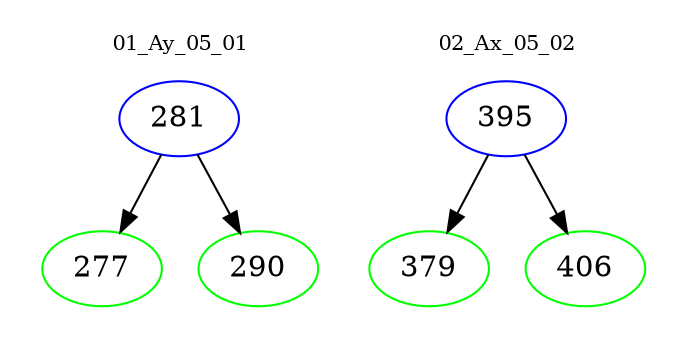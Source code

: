 digraph{
subgraph cluster_0 {
color = white
label = "01_Ay_05_01";
fontsize=10;
T0_281 [label="281", color="blue"]
T0_281 -> T0_277 [color="black"]
T0_277 [label="277", color="green"]
T0_281 -> T0_290 [color="black"]
T0_290 [label="290", color="green"]
}
subgraph cluster_1 {
color = white
label = "02_Ax_05_02";
fontsize=10;
T1_395 [label="395", color="blue"]
T1_395 -> T1_379 [color="black"]
T1_379 [label="379", color="green"]
T1_395 -> T1_406 [color="black"]
T1_406 [label="406", color="green"]
}
}
